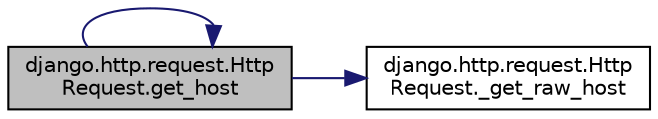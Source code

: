 digraph "django.http.request.HttpRequest.get_host"
{
 // LATEX_PDF_SIZE
  edge [fontname="Helvetica",fontsize="10",labelfontname="Helvetica",labelfontsize="10"];
  node [fontname="Helvetica",fontsize="10",shape=record];
  rankdir="LR";
  Node1 [label="django.http.request.Http\lRequest.get_host",height=0.2,width=0.4,color="black", fillcolor="grey75", style="filled", fontcolor="black",tooltip=" "];
  Node1 -> Node2 [color="midnightblue",fontsize="10",style="solid",fontname="Helvetica"];
  Node2 [label="django.http.request.Http\lRequest._get_raw_host",height=0.2,width=0.4,color="black", fillcolor="white", style="filled",URL="$d1/ded/classdjango_1_1http_1_1request_1_1_http_request.html#aca061cd01264152f0de37f63d1e6fa33",tooltip=" "];
  Node1 -> Node1 [color="midnightblue",fontsize="10",style="solid",fontname="Helvetica"];
}
